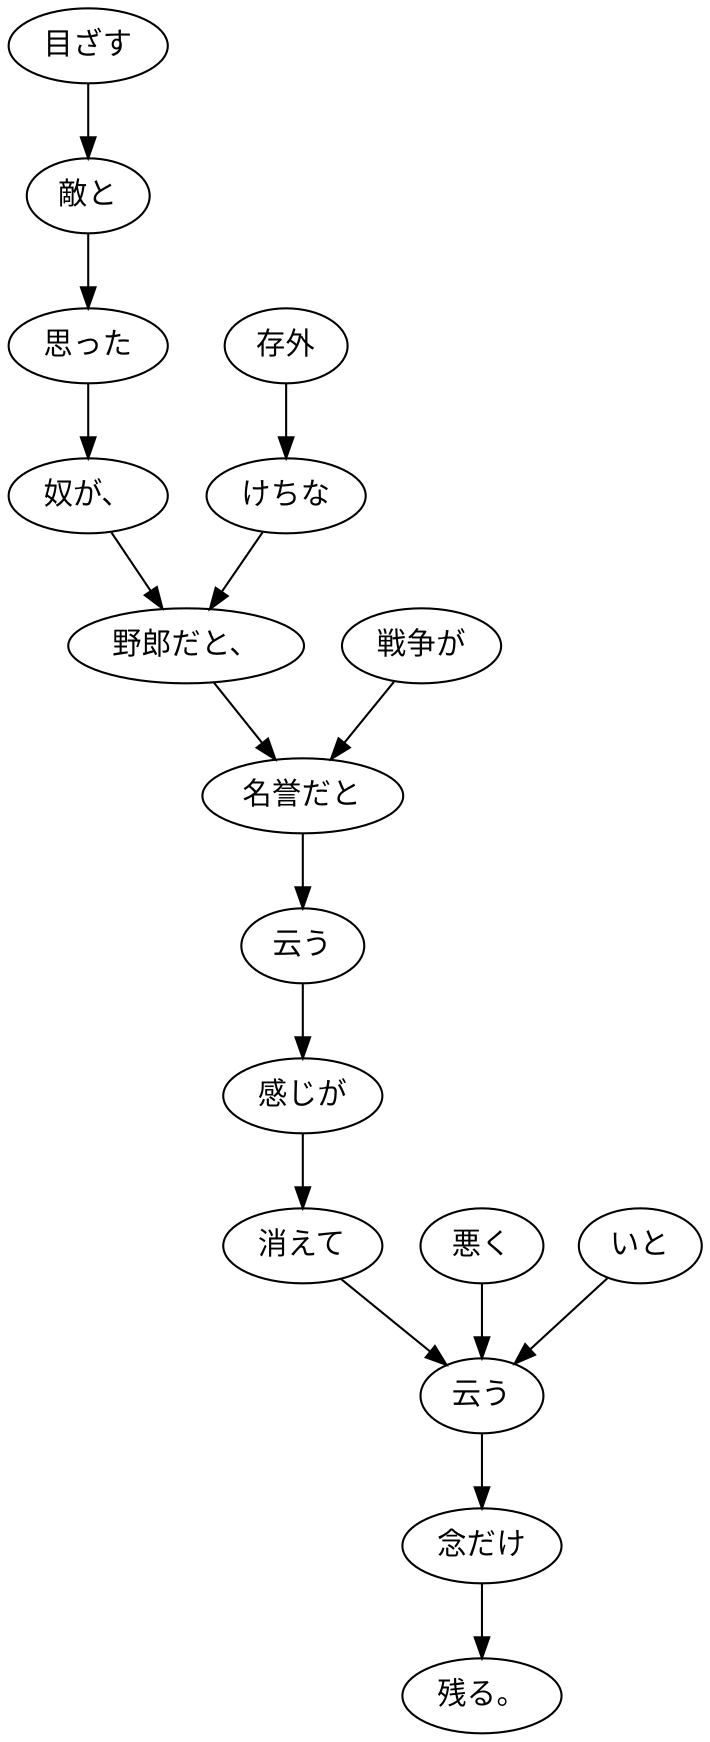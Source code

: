 digraph graph3318 {
	node0 [label="目ざす"];
	node1 [label="敵と"];
	node2 [label="思った"];
	node3 [label="奴が、"];
	node4 [label="存外"];
	node5 [label="けちな"];
	node6 [label="野郎だと、"];
	node7 [label="戦争が"];
	node8 [label="名誉だと"];
	node9 [label="云う"];
	node10 [label="感じが"];
	node11 [label="消えて"];
	node12 [label="悪く"];
	node13 [label="いと"];
	node14 [label="云う"];
	node15 [label="念だけ"];
	node16 [label="残る。"];
	node0 -> node1;
	node1 -> node2;
	node2 -> node3;
	node3 -> node6;
	node4 -> node5;
	node5 -> node6;
	node6 -> node8;
	node7 -> node8;
	node8 -> node9;
	node9 -> node10;
	node10 -> node11;
	node11 -> node14;
	node12 -> node14;
	node13 -> node14;
	node14 -> node15;
	node15 -> node16;
}
